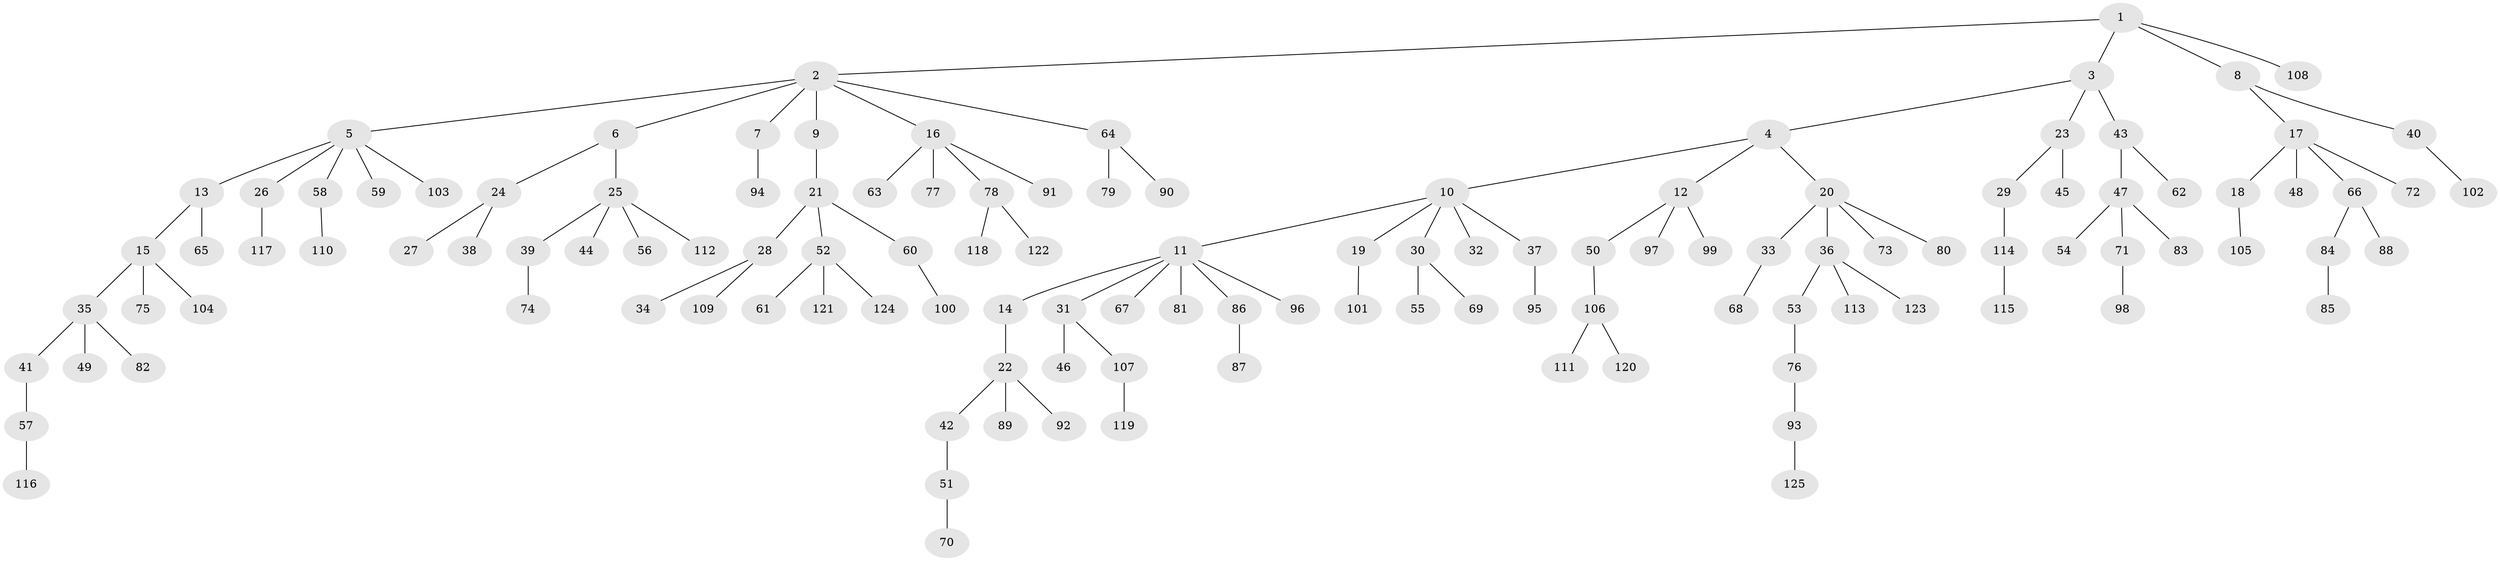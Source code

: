 // Generated by graph-tools (version 1.1) at 2025/50/03/09/25 03:50:21]
// undirected, 125 vertices, 124 edges
graph export_dot {
graph [start="1"]
  node [color=gray90,style=filled];
  1;
  2;
  3;
  4;
  5;
  6;
  7;
  8;
  9;
  10;
  11;
  12;
  13;
  14;
  15;
  16;
  17;
  18;
  19;
  20;
  21;
  22;
  23;
  24;
  25;
  26;
  27;
  28;
  29;
  30;
  31;
  32;
  33;
  34;
  35;
  36;
  37;
  38;
  39;
  40;
  41;
  42;
  43;
  44;
  45;
  46;
  47;
  48;
  49;
  50;
  51;
  52;
  53;
  54;
  55;
  56;
  57;
  58;
  59;
  60;
  61;
  62;
  63;
  64;
  65;
  66;
  67;
  68;
  69;
  70;
  71;
  72;
  73;
  74;
  75;
  76;
  77;
  78;
  79;
  80;
  81;
  82;
  83;
  84;
  85;
  86;
  87;
  88;
  89;
  90;
  91;
  92;
  93;
  94;
  95;
  96;
  97;
  98;
  99;
  100;
  101;
  102;
  103;
  104;
  105;
  106;
  107;
  108;
  109;
  110;
  111;
  112;
  113;
  114;
  115;
  116;
  117;
  118;
  119;
  120;
  121;
  122;
  123;
  124;
  125;
  1 -- 2;
  1 -- 3;
  1 -- 8;
  1 -- 108;
  2 -- 5;
  2 -- 6;
  2 -- 7;
  2 -- 9;
  2 -- 16;
  2 -- 64;
  3 -- 4;
  3 -- 23;
  3 -- 43;
  4 -- 10;
  4 -- 12;
  4 -- 20;
  5 -- 13;
  5 -- 26;
  5 -- 58;
  5 -- 59;
  5 -- 103;
  6 -- 24;
  6 -- 25;
  7 -- 94;
  8 -- 17;
  8 -- 40;
  9 -- 21;
  10 -- 11;
  10 -- 19;
  10 -- 30;
  10 -- 32;
  10 -- 37;
  11 -- 14;
  11 -- 31;
  11 -- 67;
  11 -- 81;
  11 -- 86;
  11 -- 96;
  12 -- 50;
  12 -- 97;
  12 -- 99;
  13 -- 15;
  13 -- 65;
  14 -- 22;
  15 -- 35;
  15 -- 75;
  15 -- 104;
  16 -- 63;
  16 -- 77;
  16 -- 78;
  16 -- 91;
  17 -- 18;
  17 -- 48;
  17 -- 66;
  17 -- 72;
  18 -- 105;
  19 -- 101;
  20 -- 33;
  20 -- 36;
  20 -- 73;
  20 -- 80;
  21 -- 28;
  21 -- 52;
  21 -- 60;
  22 -- 42;
  22 -- 89;
  22 -- 92;
  23 -- 29;
  23 -- 45;
  24 -- 27;
  24 -- 38;
  25 -- 39;
  25 -- 44;
  25 -- 56;
  25 -- 112;
  26 -- 117;
  28 -- 34;
  28 -- 109;
  29 -- 114;
  30 -- 55;
  30 -- 69;
  31 -- 46;
  31 -- 107;
  33 -- 68;
  35 -- 41;
  35 -- 49;
  35 -- 82;
  36 -- 53;
  36 -- 113;
  36 -- 123;
  37 -- 95;
  39 -- 74;
  40 -- 102;
  41 -- 57;
  42 -- 51;
  43 -- 47;
  43 -- 62;
  47 -- 54;
  47 -- 71;
  47 -- 83;
  50 -- 106;
  51 -- 70;
  52 -- 61;
  52 -- 121;
  52 -- 124;
  53 -- 76;
  57 -- 116;
  58 -- 110;
  60 -- 100;
  64 -- 79;
  64 -- 90;
  66 -- 84;
  66 -- 88;
  71 -- 98;
  76 -- 93;
  78 -- 118;
  78 -- 122;
  84 -- 85;
  86 -- 87;
  93 -- 125;
  106 -- 111;
  106 -- 120;
  107 -- 119;
  114 -- 115;
}
